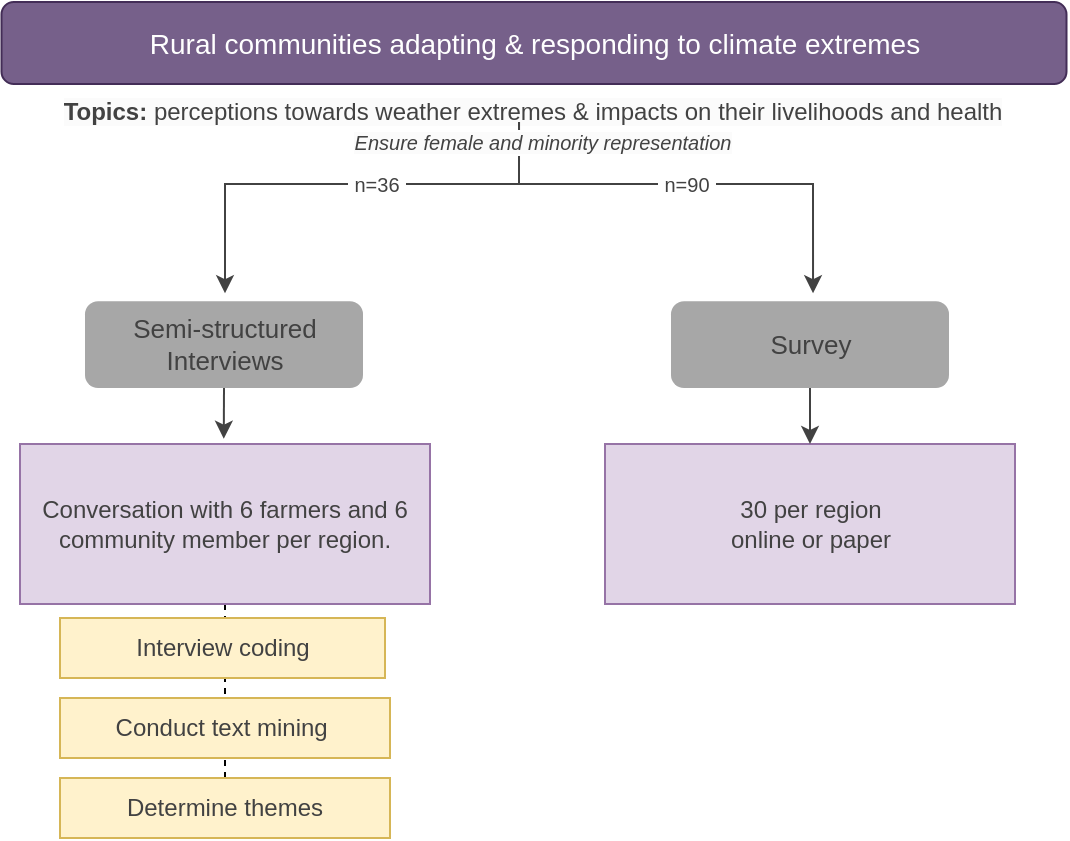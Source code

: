 <mxfile version="21.6.8" type="github">
  <diagram name="Page-1" id="A2n7465PFwcgOorXoR8B">
    <mxGraphModel dx="1272" dy="869" grid="1" gridSize="10" guides="1" tooltips="1" connect="1" arrows="1" fold="1" page="1" pageScale="1" pageWidth="850" pageHeight="1100" math="0" shadow="0">
      <root>
        <mxCell id="0" />
        <mxCell id="1" parent="0" />
        <mxCell id="DYThZtQyFXFm4Cya-OjV-7" value="Rural communities adapting &amp;amp; responding to climate extremes" style="text;html=1;align=center;verticalAlign=middle;whiteSpace=wrap;rounded=1;fontSize=14;fillColor=#76608a;strokeColor=#432D57;fontColor=#ffffff;" parent="1" vertex="1">
          <mxGeometry x="190.75" y="30" width="532.5" height="41" as="geometry" />
        </mxCell>
        <mxCell id="DYThZtQyFXFm4Cya-OjV-6" value="&lt;i&gt;&lt;br&gt;&lt;/i&gt;" style="text;html=1;align=center;verticalAlign=middle;whiteSpace=wrap;rounded=0;fontSize=10;fontColor=#424242;" parent="1" vertex="1">
          <mxGeometry x="357" y="90" width="200" height="30" as="geometry" />
        </mxCell>
        <mxCell id="HMyRFec7hiZp-b_yV5fK-1" value="&lt;b style=&quot;border-color: var(--border-color); color: rgb(66, 66, 66); font-family: Helvetica; font-size: 12px; font-style: normal; font-variant-ligatures: normal; font-variant-caps: normal; letter-spacing: normal; orphans: 2; text-indent: 0px; text-transform: none; widows: 2; word-spacing: 0px; -webkit-text-stroke-width: 0px; background-color: rgb(251, 251, 251); text-decoration-thickness: initial; text-decoration-style: initial; text-decoration-color: initial;&quot;&gt;Topics:&lt;/b&gt;&lt;span style=&quot;color: rgb(66, 66, 66); font-family: Helvetica; font-size: 12px; font-style: normal; font-variant-ligatures: normal; font-variant-caps: normal; font-weight: 400; letter-spacing: normal; orphans: 2; text-indent: 0px; text-transform: none; widows: 2; word-spacing: 0px; -webkit-text-stroke-width: 0px; background-color: rgb(251, 251, 251); text-decoration-thickness: initial; text-decoration-style: initial; text-decoration-color: initial; float: none; display: inline !important;&quot;&gt;&lt;span&gt;&amp;nbsp;&lt;/span&gt;perceptions towards weather extremes &amp;amp; impacts on their livelihoods and health&lt;/span&gt;" style="text;whiteSpace=wrap;html=1;align=center;" vertex="1" parent="1">
          <mxGeometry x="190" y="71" width="533.25" height="19" as="geometry" />
        </mxCell>
        <mxCell id="HMyRFec7hiZp-b_yV5fK-5" value="" style="group" vertex="1" connectable="0" parent="1">
          <mxGeometry x="200" y="121" width="497.5" height="327" as="geometry" />
        </mxCell>
        <mxCell id="DYThZtQyFXFm4Cya-OjV-89" value="" style="endArrow=none;dashed=1;html=1;rounded=0;fontSize=10;fontColor=#424242;elbow=vertical;entryX=0.5;entryY=1;entryDx=0;entryDy=0;" parent="HMyRFec7hiZp-b_yV5fK-5" source="DYThZtQyFXFm4Cya-OjV-90" target="DYThZtQyFXFm4Cya-OjV-85" edge="1">
          <mxGeometry width="50" height="50" relative="1" as="geometry">
            <mxPoint x="102.5" y="330.0" as="sourcePoint" />
            <mxPoint x="97.0" y="238" as="targetPoint" />
          </mxGeometry>
        </mxCell>
        <mxCell id="DYThZtQyFXFm4Cya-OjV-5" value="Semi-structured&lt;br&gt;Interviews" style="text;html=1;align=center;verticalAlign=middle;whiteSpace=wrap;rounded=1;fontSize=13;fillColor=#A7A7A7;fontColor=#424242;strokeColor=none;" parent="HMyRFec7hiZp-b_yV5fK-5" vertex="1">
          <mxGeometry x="32.5" y="58.62" width="139" height="43.38" as="geometry" />
        </mxCell>
        <mxCell id="DYThZtQyFXFm4Cya-OjV-54" style="edgeStyle=orthogonalEdgeStyle;rounded=0;orthogonalLoop=1;jettySize=auto;html=1;fontColor=#424242;strokeColor=#424242;entryX=0.5;entryY=0;entryDx=0;entryDy=0;startArrow=none;" parent="HMyRFec7hiZp-b_yV5fK-5" edge="1">
          <mxGeometry relative="1" as="geometry">
            <mxPoint x="249.527" y="-31" as="sourcePoint" />
            <mxPoint x="102.5" y="54.62" as="targetPoint" />
            <Array as="points">
              <mxPoint x="249.5" />
              <mxPoint x="102.5" />
            </Array>
          </mxGeometry>
        </mxCell>
        <mxCell id="DYThZtQyFXFm4Cya-OjV-55" value="&lt;font color=&quot;#424242&quot;&gt;&amp;nbsp;n=36&amp;nbsp;&lt;br&gt;&lt;/font&gt;" style="edgeLabel;html=1;align=center;verticalAlign=middle;resizable=0;points=[];fontSize=10;" parent="DYThZtQyFXFm4Cya-OjV-54" vertex="1" connectable="0">
          <mxGeometry x="0.778" y="-1" relative="1" as="geometry">
            <mxPoint x="76" y="-29" as="offset" />
          </mxGeometry>
        </mxCell>
        <mxCell id="DYThZtQyFXFm4Cya-OjV-28" value="Survey" style="text;html=1;align=center;verticalAlign=middle;whiteSpace=wrap;rounded=1;fontSize=13;fillColor=#A7A7A7;fontColor=#424242;strokeColor=none;" parent="HMyRFec7hiZp-b_yV5fK-5" vertex="1">
          <mxGeometry x="325.5" y="58.62" width="139" height="43.38" as="geometry" />
        </mxCell>
        <mxCell id="DYThZtQyFXFm4Cya-OjV-90" value="Determine themes" style="text;html=1;align=center;verticalAlign=middle;whiteSpace=wrap;rounded=0;fillColor=#fff2cc;strokeColor=#d6b656;fontColor=#424242;" parent="HMyRFec7hiZp-b_yV5fK-5" vertex="1">
          <mxGeometry x="20" y="297" width="165" height="30" as="geometry" />
        </mxCell>
        <mxCell id="DYThZtQyFXFm4Cya-OjV-91" value="Conduct text mining&amp;nbsp;" style="text;html=1;align=center;verticalAlign=middle;whiteSpace=wrap;rounded=0;fillColor=#fff2cc;strokeColor=#d6b656;fontColor=#424242;" parent="HMyRFec7hiZp-b_yV5fK-5" vertex="1">
          <mxGeometry x="20" y="257" width="165" height="30" as="geometry" />
        </mxCell>
        <mxCell id="DYThZtQyFXFm4Cya-OjV-92" value="Interview coding" style="text;html=1;align=center;verticalAlign=middle;whiteSpace=wrap;rounded=0;fillColor=#fff2cc;strokeColor=#d6b656;fontColor=#424242;" parent="HMyRFec7hiZp-b_yV5fK-5" vertex="1">
          <mxGeometry x="20" y="217" width="162.5" height="30" as="geometry" />
        </mxCell>
        <mxCell id="DYThZtQyFXFm4Cya-OjV-85" value="Conversation with 6 farmers and 6 community member per region.&lt;br&gt;" style="text;html=1;align=center;verticalAlign=middle;whiteSpace=wrap;rounded=0;fillColor=#e1d5e7;strokeColor=#9673a6;fontColor=#424242;" parent="HMyRFec7hiZp-b_yV5fK-5" vertex="1">
          <mxGeometry y="130" width="205" height="80" as="geometry" />
        </mxCell>
        <mxCell id="DYThZtQyFXFm4Cya-OjV-111" style="edgeStyle=orthogonalEdgeStyle;rounded=0;orthogonalLoop=1;jettySize=auto;html=1;exitX=0.5;exitY=1;exitDx=0;exitDy=0;entryX=0.497;entryY=-0.033;entryDx=0;entryDy=0;entryPerimeter=0;strokeColor=#424242;" parent="HMyRFec7hiZp-b_yV5fK-5" source="DYThZtQyFXFm4Cya-OjV-5" target="DYThZtQyFXFm4Cya-OjV-85" edge="1">
          <mxGeometry relative="1" as="geometry" />
        </mxCell>
        <mxCell id="DYThZtQyFXFm4Cya-OjV-109" value="30 per region &lt;br&gt;online or paper" style="text;html=1;align=center;verticalAlign=middle;whiteSpace=wrap;rounded=0;fillColor=#e1d5e7;strokeColor=#9673a6;fontColor=#424242;" parent="HMyRFec7hiZp-b_yV5fK-5" vertex="1">
          <mxGeometry x="292.5" y="130" width="205" height="80" as="geometry" />
        </mxCell>
        <mxCell id="DYThZtQyFXFm4Cya-OjV-110" style="edgeStyle=orthogonalEdgeStyle;rounded=0;orthogonalLoop=1;jettySize=auto;html=1;exitX=0.5;exitY=1;exitDx=0;exitDy=0;entryX=0.5;entryY=0;entryDx=0;entryDy=0;strokeColor=#424242;" parent="HMyRFec7hiZp-b_yV5fK-5" source="DYThZtQyFXFm4Cya-OjV-28" target="DYThZtQyFXFm4Cya-OjV-109" edge="1">
          <mxGeometry relative="1" as="geometry" />
        </mxCell>
        <mxCell id="HMyRFec7hiZp-b_yV5fK-3" value="&lt;meta charset=&quot;utf-8&quot;&gt;&lt;i style=&quot;border-color: var(--border-color); color: rgb(66, 66, 66); font-family: Helvetica; font-size: 10px; font-variant-ligatures: normal; font-variant-caps: normal; font-weight: 400; letter-spacing: normal; orphans: 2; text-align: center; text-indent: 0px; text-transform: none; widows: 2; word-spacing: 0px; -webkit-text-stroke-width: 0px; background-color: rgb(251, 251, 251); text-decoration-thickness: initial; text-decoration-style: initial; text-decoration-color: initial;&quot;&gt;Ensure female and minority representation&lt;/i&gt;" style="edgeStyle=orthogonalEdgeStyle;rounded=0;orthogonalLoop=1;jettySize=auto;html=1;fontColor=#424242;strokeColor=#424242;entryX=0.5;entryY=0;entryDx=0;entryDy=0;startArrow=none;" edge="1" parent="HMyRFec7hiZp-b_yV5fK-5">
          <mxGeometry x="-0.914" y="11" relative="1" as="geometry">
            <mxPoint x="249.5" y="-31" as="sourcePoint" />
            <mxPoint x="396.527" y="54.62" as="targetPoint" />
            <Array as="points">
              <mxPoint x="249.527" />
              <mxPoint x="396.527" />
            </Array>
            <mxPoint as="offset" />
          </mxGeometry>
        </mxCell>
        <mxCell id="HMyRFec7hiZp-b_yV5fK-4" value="&lt;font color=&quot;#424242&quot;&gt;&amp;nbsp;n=90&amp;nbsp;&lt;br&gt;&lt;/font&gt;" style="edgeLabel;html=1;align=center;verticalAlign=middle;resizable=0;points=[];fontSize=10;" vertex="1" connectable="0" parent="HMyRFec7hiZp-b_yV5fK-3">
          <mxGeometry x="0.778" y="-1" relative="1" as="geometry">
            <mxPoint x="-63" y="-29" as="offset" />
          </mxGeometry>
        </mxCell>
      </root>
    </mxGraphModel>
  </diagram>
</mxfile>
